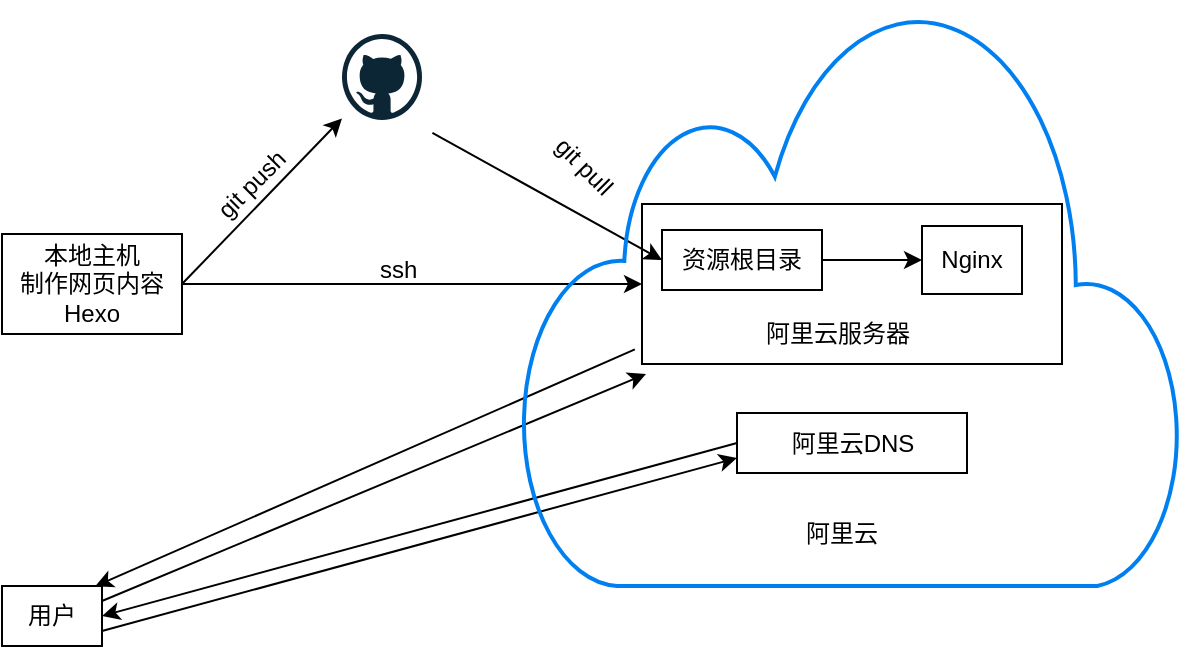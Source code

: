 <mxfile version="12.1.0" type="device" pages="1"><diagram id="J_rwo8XQD6vdNqfG1lfh" name="Page-1"><mxGraphModel dx="904" dy="567" grid="1" gridSize="10" guides="1" tooltips="1" connect="1" arrows="1" fold="1" page="1" pageScale="1" pageWidth="827" pageHeight="1169" math="0" shadow="0"><root><mxCell id="0"/><mxCell id="1" parent="0"/><mxCell id="Rj7p4aXgDsAnejd7-g_4-41" value="" style="dashed=0;outlineConnect=0;html=1;align=center;labelPosition=center;verticalLabelPosition=bottom;verticalAlign=top;shape=mxgraph.weblogos.github" vertex="1" parent="1"><mxGeometry x="290" y="380" width="40" height="43" as="geometry"/></mxCell><mxCell id="Rj7p4aXgDsAnejd7-g_4-42" value="本地主机&lt;br&gt;制作网页内容&lt;br&gt;Hexo" style="rounded=0;whiteSpace=wrap;html=1;" vertex="1" parent="1"><mxGeometry x="120" y="480" width="90" height="50" as="geometry"/></mxCell><mxCell id="Rj7p4aXgDsAnejd7-g_4-43" value="" style="rounded=0;whiteSpace=wrap;html=1;fillColor=none;" vertex="1" parent="1"><mxGeometry x="440" y="465" width="210" height="80" as="geometry"/></mxCell><mxCell id="Rj7p4aXgDsAnejd7-g_4-44" value="阿里云服务器" style="text;html=1;resizable=0;points=[];autosize=1;align=left;verticalAlign=top;spacingTop=-4;" vertex="1" parent="1"><mxGeometry x="500" y="520" width="90" height="20" as="geometry"/></mxCell><mxCell id="Rj7p4aXgDsAnejd7-g_4-45" value="Nginx" style="rounded=0;whiteSpace=wrap;html=1;" vertex="1" parent="1"><mxGeometry x="580" y="476" width="50" height="34" as="geometry"/></mxCell><mxCell id="Rj7p4aXgDsAnejd7-g_4-46" value="资源根目录" style="rounded=0;whiteSpace=wrap;html=1;" vertex="1" parent="1"><mxGeometry x="450" y="478" width="80" height="30" as="geometry"/></mxCell><mxCell id="Rj7p4aXgDsAnejd7-g_4-48" value="" style="endArrow=classic;html=1;entryX=0;entryY=0.5;entryDx=0;entryDy=0;exitX=1;exitY=0.5;exitDx=0;exitDy=0;" edge="1" parent="1" source="Rj7p4aXgDsAnejd7-g_4-46" target="Rj7p4aXgDsAnejd7-g_4-45"><mxGeometry width="50" height="50" relative="1" as="geometry"><mxPoint x="120" y="620" as="sourcePoint"/><mxPoint x="380" y="540" as="targetPoint"/></mxGeometry></mxCell><mxCell id="Rj7p4aXgDsAnejd7-g_4-49" value="" style="endArrow=classic;html=1;exitX=1;exitY=0.5;exitDx=0;exitDy=0;" edge="1" parent="1" source="Rj7p4aXgDsAnejd7-g_4-42" target="Rj7p4aXgDsAnejd7-g_4-41"><mxGeometry width="50" height="50" relative="1" as="geometry"><mxPoint x="170" y="386.5" as="sourcePoint"/><mxPoint x="242.748" y="465" as="targetPoint"/></mxGeometry></mxCell><mxCell id="Rj7p4aXgDsAnejd7-g_4-50" value="" style="endArrow=classic;html=1;entryX=0;entryY=0.5;entryDx=0;entryDy=0;exitX=1.13;exitY=1.15;exitDx=0;exitDy=0;exitPerimeter=0;" edge="1" parent="1" source="Rj7p4aXgDsAnejd7-g_4-41" target="Rj7p4aXgDsAnejd7-g_4-46"><mxGeometry width="50" height="50" relative="1" as="geometry"><mxPoint x="370" y="420" as="sourcePoint"/><mxPoint x="252.748" y="475" as="targetPoint"/></mxGeometry></mxCell><mxCell id="Rj7p4aXgDsAnejd7-g_4-51" value="" style="endArrow=classic;html=1;entryX=0;entryY=0.5;entryDx=0;entryDy=0;" edge="1" parent="1" target="Rj7p4aXgDsAnejd7-g_4-43"><mxGeometry width="50" height="50" relative="1" as="geometry"><mxPoint x="210" y="505" as="sourcePoint"/><mxPoint x="262.748" y="485" as="targetPoint"/></mxGeometry></mxCell><mxCell id="Rj7p4aXgDsAnejd7-g_4-52" value="ssh" style="text;html=1;resizable=0;points=[];autosize=1;align=left;verticalAlign=top;spacingTop=-4;" vertex="1" parent="1"><mxGeometry x="307" y="488" width="30" height="20" as="geometry"/></mxCell><mxCell id="Rj7p4aXgDsAnejd7-g_4-53" value="git push" style="text;html=1;resizable=0;points=[];autosize=1;align=left;verticalAlign=top;spacingTop=-4;rotation=-45;" vertex="1" parent="1"><mxGeometry x="220" y="440" width="60" height="20" as="geometry"/></mxCell><mxCell id="Rj7p4aXgDsAnejd7-g_4-54" value="git pull" style="text;html=1;resizable=0;points=[];autosize=1;align=left;verticalAlign=top;spacingTop=-4;rotation=45;" vertex="1" parent="1"><mxGeometry x="390" y="440" width="50" height="20" as="geometry"/></mxCell><mxCell id="Rj7p4aXgDsAnejd7-g_4-58" value="阿里云DNS" style="rounded=0;whiteSpace=wrap;html=1;fillColor=none;" vertex="1" parent="1"><mxGeometry x="487.5" y="569.5" width="115" height="30" as="geometry"/></mxCell><mxCell id="Rj7p4aXgDsAnejd7-g_4-59" value="阿里云" style="text;html=1;resizable=0;points=[];autosize=1;align=left;verticalAlign=top;spacingTop=-4;" vertex="1" parent="1"><mxGeometry x="520" y="620" width="50" height="20" as="geometry"/></mxCell><mxCell id="Rj7p4aXgDsAnejd7-g_4-60" value="用户" style="rounded=0;whiteSpace=wrap;html=1;fillColor=none;" vertex="1" parent="1"><mxGeometry x="120" y="656" width="50" height="30" as="geometry"/></mxCell><mxCell id="Rj7p4aXgDsAnejd7-g_4-62" value="" style="endArrow=classic;html=1;entryX=0;entryY=0.75;entryDx=0;entryDy=0;exitX=1;exitY=0.75;exitDx=0;exitDy=0;" edge="1" parent="1" source="Rj7p4aXgDsAnejd7-g_4-60" target="Rj7p4aXgDsAnejd7-g_4-58"><mxGeometry width="50" height="50" relative="1" as="geometry"><mxPoint x="220" y="515" as="sourcePoint"/><mxPoint x="450.0" y="515" as="targetPoint"/></mxGeometry></mxCell><mxCell id="Rj7p4aXgDsAnejd7-g_4-63" value="" style="endArrow=classic;html=1;entryX=1;entryY=0.5;entryDx=0;entryDy=0;exitX=0;exitY=0.5;exitDx=0;exitDy=0;" edge="1" parent="1" source="Rj7p4aXgDsAnejd7-g_4-58" target="Rj7p4aXgDsAnejd7-g_4-60"><mxGeometry width="50" height="50" relative="1" as="geometry"><mxPoint x="310" y="580" as="sourcePoint"/><mxPoint x="497.5" y="602" as="targetPoint"/></mxGeometry></mxCell><mxCell id="Rj7p4aXgDsAnejd7-g_4-64" value="" style="endArrow=classic;html=1;exitX=1;exitY=0.25;exitDx=0;exitDy=0;" edge="1" parent="1" source="Rj7p4aXgDsAnejd7-g_4-60"><mxGeometry width="50" height="50" relative="1" as="geometry"><mxPoint x="319.0" y="520" as="sourcePoint"/><mxPoint x="442" y="550" as="targetPoint"/></mxGeometry></mxCell><mxCell id="Rj7p4aXgDsAnejd7-g_4-67" value="" style="endArrow=classic;html=1;entryX=0.932;entryY=0.005;entryDx=0;entryDy=0;entryPerimeter=0;exitX=-0.017;exitY=0.909;exitDx=0;exitDy=0;exitPerimeter=0;" edge="1" parent="1" source="Rj7p4aXgDsAnejd7-g_4-43" target="Rj7p4aXgDsAnejd7-g_4-60"><mxGeometry width="50" height="50" relative="1" as="geometry"><mxPoint x="380.0" y="573.728" as="sourcePoint"/><mxPoint x="170" y="570" as="targetPoint"/></mxGeometry></mxCell><mxCell id="Rj7p4aXgDsAnejd7-g_4-69" value="" style="html=1;verticalLabelPosition=bottom;align=center;labelBackgroundColor=#ffffff;verticalAlign=top;strokeWidth=2;strokeColor=#0080F0;fillColor=none;shadow=0;dashed=0;shape=mxgraph.ios7.icons.cloud;" vertex="1" parent="1"><mxGeometry x="380" y="364" width="330" height="292" as="geometry"/></mxCell></root></mxGraphModel></diagram></mxfile>